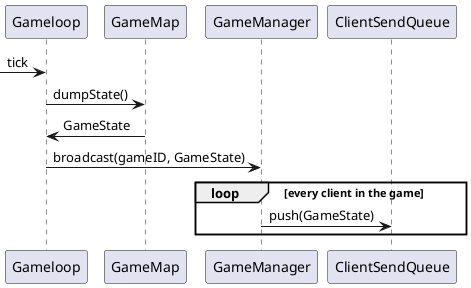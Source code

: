 @startuml "Server Send GameState"

[-> Gameloop: tick
Gameloop -> GameMap: dumpState()
GameMap -> Gameloop: GameState
Gameloop -> GameManager: broadcast(gameID, GameState)
loop every client in the game
  GameManager -> ClientSendQueue: push(GameState)
end

@enduml